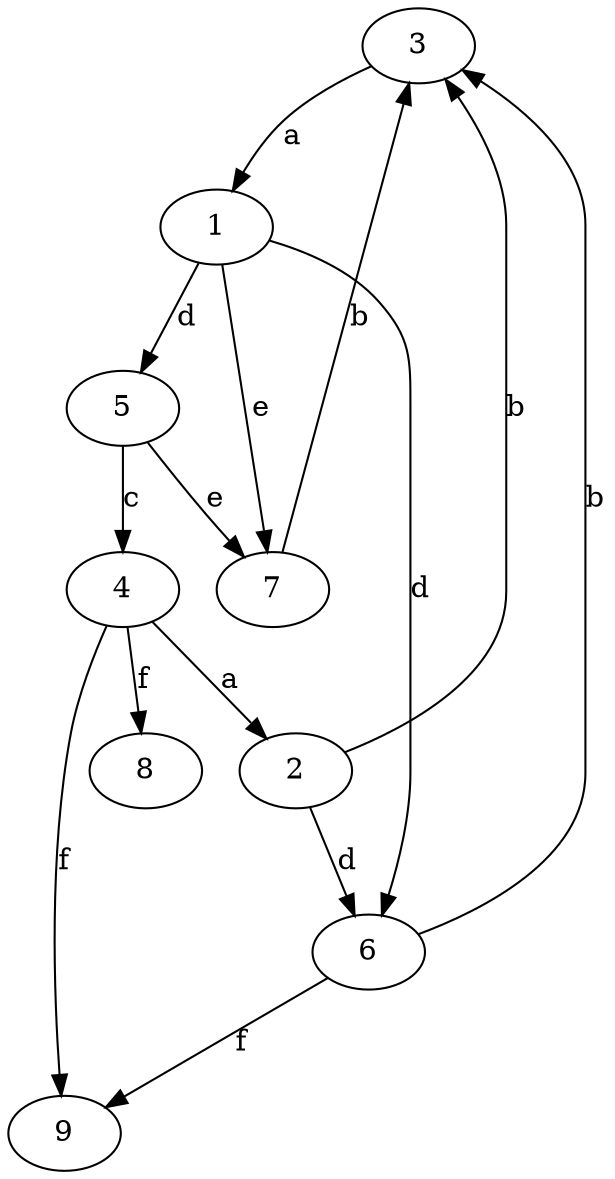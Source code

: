 strict digraph  {
	3 -> 1 [label=a];
	4 -> 2 [label=a];
	2 -> 3 [label=b];
	6 -> 3 [label=b];
	7 -> 3 [label=b];
	5 -> 4 [label=c];
	1 -> 5 [label=d];
	1 -> 6 [label=d];
	2 -> 6 [label=d];
	1 -> 7 [label=e];
	5 -> 7 [label=e];
	4 -> 8 [label=f];
	4 -> 9 [label=f];
	6 -> 9 [label=f];
}
